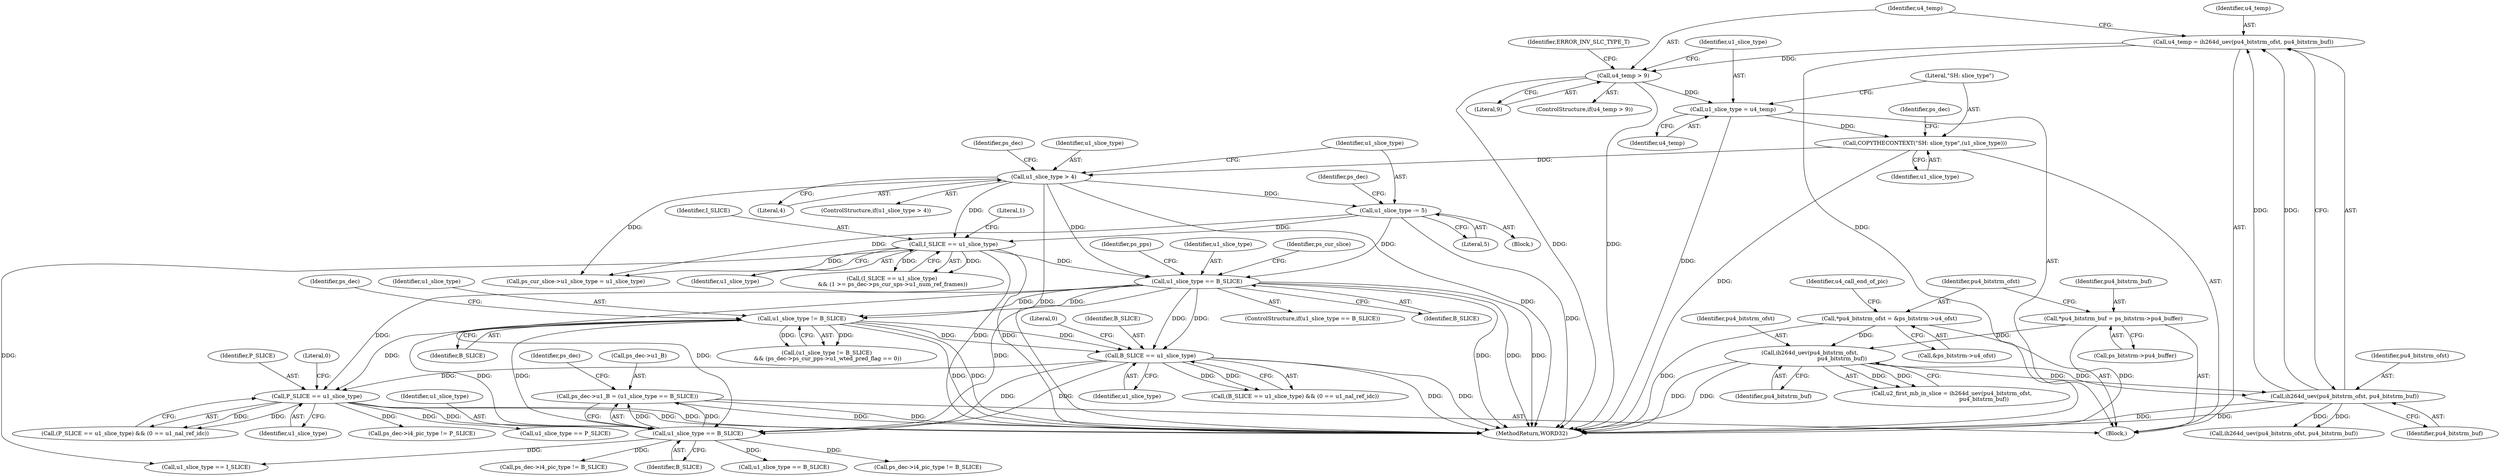digraph "0_Android_494561291a503840f385fbcd11d9bc5f4dc502b8_2@pointer" {
"1002250" [label="(Call,ps_dec->u1_B = (u1_slice_type == B_SLICE))"];
"1002254" [label="(Call,u1_slice_type == B_SLICE)"];
"1001811" [label="(Call,P_SLICE == u1_slice_type)"];
"1001720" [label="(Call,u1_slice_type != B_SLICE)"];
"1001497" [label="(Call,u1_slice_type == B_SLICE)"];
"1000300" [label="(Call,u1_slice_type -= 5)"];
"1000296" [label="(Call,u1_slice_type > 4)"];
"1000287" [label="(Call,COPYTHECONTEXT(\"SH: slice_type\",(u1_slice_type)))"];
"1000284" [label="(Call,u1_slice_type = u4_temp)"];
"1000279" [label="(Call,u4_temp > 9)"];
"1000273" [label="(Call,u4_temp = ih264d_uev(pu4_bitstrm_ofst, pu4_bitstrm_buf))"];
"1000275" [label="(Call,ih264d_uev(pu4_bitstrm_ofst, pu4_bitstrm_buf))"];
"1000235" [label="(Call,ih264d_uev(pu4_bitstrm_ofst,\n                                     pu4_bitstrm_buf))"];
"1000207" [label="(Call,*pu4_bitstrm_ofst = &ps_bitstrm->u4_ofst)"];
"1000201" [label="(Call,*pu4_bitstrm_buf = ps_bitstrm->pu4_buffer)"];
"1000345" [label="(Call,I_SLICE == u1_slice_type)"];
"1001796" [label="(Call,B_SLICE == u1_slice_type)"];
"1001549" [label="(Identifier,ps_pps)"];
"1001721" [label="(Identifier,u1_slice_type)"];
"1001498" [label="(Identifier,u1_slice_type)"];
"1000288" [label="(Literal,\"SH: slice_type\")"];
"1001812" [label="(Identifier,P_SLICE)"];
"1000281" [label="(Literal,9)"];
"1000283" [label="(Identifier,ERROR_INV_SLC_TYPE_T)"];
"1000278" [label="(ControlStructure,if(u4_temp > 9))"];
"1002425" [label="(Call,ps_dec->i4_pic_type != B_SLICE)"];
"1000286" [label="(Identifier,u4_temp)"];
"1000344" [label="(Call,(I_SLICE == u1_slice_type)\n && (1 >= ps_dec->ps_cur_sps->u1_num_ref_frames))"];
"1001496" [label="(ControlStructure,if(u1_slice_type == B_SLICE))"];
"1000235" [label="(Call,ih264d_uev(pu4_bitstrm_ofst,\n                                     pu4_bitstrm_buf))"];
"1002391" [label="(Call,ps_dec->i4_pic_type != P_SLICE)"];
"1000164" [label="(Block,)"];
"1000349" [label="(Literal,1)"];
"1000280" [label="(Identifier,u4_temp)"];
"1001503" [label="(Identifier,ps_cur_slice)"];
"1000416" [label="(Call,ih264d_uev(pu4_bitstrm_ofst, pu4_bitstrm_buf))"];
"1000201" [label="(Call,*pu4_bitstrm_buf = ps_bitstrm->pu4_buffer)"];
"1000298" [label="(Literal,4)"];
"1002251" [label="(Call,ps_dec->u1_B)"];
"1001719" [label="(Call,(u1_slice_type != B_SLICE)\n && (ps_dec->ps_cur_pps->u1_wted_pred_flag == 0))"];
"1000224" [label="(Identifier,u4_call_end_of_pic)"];
"1001798" [label="(Identifier,u1_slice_type)"];
"1001720" [label="(Call,u1_slice_type != B_SLICE)"];
"1002403" [label="(Call,u1_slice_type == P_SLICE)"];
"1000233" [label="(Call,u2_first_mb_in_slice = ih264d_uev(pu4_bitstrm_ofst,\n                                     pu4_bitstrm_buf))"];
"1002250" [label="(Call,ps_dec->u1_B = (u1_slice_type == B_SLICE))"];
"1002368" [label="(Call,u1_slice_type == I_SLICE)"];
"1001810" [label="(Call,(P_SLICE == u1_slice_type) && (0 == u1_nal_ref_idc))"];
"1002255" [label="(Identifier,u1_slice_type)"];
"1000305" [label="(Identifier,ps_dec)"];
"1000287" [label="(Call,COPYTHECONTEXT(\"SH: slice_type\",(u1_slice_type)))"];
"1001499" [label="(Identifier,B_SLICE)"];
"1000237" [label="(Identifier,pu4_bitstrm_buf)"];
"1001800" [label="(Literal,0)"];
"1001796" [label="(Call,B_SLICE == u1_slice_type)"];
"1001795" [label="(Call,(B_SLICE == u1_slice_type) && (0 == u1_nal_ref_idc))"];
"1000346" [label="(Identifier,I_SLICE)"];
"1001811" [label="(Call,P_SLICE == u1_slice_type)"];
"1001497" [label="(Call,u1_slice_type == B_SLICE)"];
"1000296" [label="(Call,u1_slice_type > 4)"];
"1000289" [label="(Identifier,u1_slice_type)"];
"1000276" [label="(Identifier,pu4_bitstrm_ofst)"];
"1000236" [label="(Identifier,pu4_bitstrm_ofst)"];
"1000207" [label="(Call,*pu4_bitstrm_ofst = &ps_bitstrm->u4_ofst)"];
"1000202" [label="(Identifier,pu4_bitstrm_buf)"];
"1000295" [label="(ControlStructure,if(u1_slice_type > 4))"];
"1000285" [label="(Identifier,u1_slice_type)"];
"1000209" [label="(Call,&ps_bitstrm->u4_ofst)"];
"1002256" [label="(Identifier,B_SLICE)"];
"1001815" [label="(Literal,0)"];
"1002544" [label="(MethodReturn,WORD32)"];
"1000300" [label="(Call,u1_slice_type -= 5)"];
"1000301" [label="(Identifier,u1_slice_type)"];
"1001726" [label="(Identifier,ps_dec)"];
"1001447" [label="(Call,ps_cur_slice->u1_slice_type = u1_slice_type)"];
"1000292" [label="(Identifier,ps_dec)"];
"1000284" [label="(Call,u1_slice_type = u4_temp)"];
"1000297" [label="(Identifier,u1_slice_type)"];
"1000273" [label="(Call,u4_temp = ih264d_uev(pu4_bitstrm_ofst, pu4_bitstrm_buf))"];
"1002437" [label="(Call,u1_slice_type == B_SLICE)"];
"1000208" [label="(Identifier,pu4_bitstrm_ofst)"];
"1000275" [label="(Call,ih264d_uev(pu4_bitstrm_ofst, pu4_bitstrm_buf))"];
"1000345" [label="(Call,I_SLICE == u1_slice_type)"];
"1000302" [label="(Literal,5)"];
"1000274" [label="(Identifier,u4_temp)"];
"1000277" [label="(Identifier,pu4_bitstrm_buf)"];
"1000203" [label="(Call,ps_bitstrm->pu4_buffer)"];
"1000299" [label="(Block,)"];
"1000314" [label="(Identifier,ps_dec)"];
"1000347" [label="(Identifier,u1_slice_type)"];
"1002254" [label="(Call,u1_slice_type == B_SLICE)"];
"1001797" [label="(Identifier,B_SLICE)"];
"1001722" [label="(Identifier,B_SLICE)"];
"1002386" [label="(Call,ps_dec->i4_pic_type != B_SLICE)"];
"1002259" [label="(Identifier,ps_dec)"];
"1000279" [label="(Call,u4_temp > 9)"];
"1001813" [label="(Identifier,u1_slice_type)"];
"1002250" -> "1000164"  [label="AST: "];
"1002250" -> "1002254"  [label="CFG: "];
"1002251" -> "1002250"  [label="AST: "];
"1002254" -> "1002250"  [label="AST: "];
"1002259" -> "1002250"  [label="CFG: "];
"1002250" -> "1002544"  [label="DDG: "];
"1002250" -> "1002544"  [label="DDG: "];
"1002254" -> "1002250"  [label="DDG: "];
"1002254" -> "1002250"  [label="DDG: "];
"1002254" -> "1002256"  [label="CFG: "];
"1002255" -> "1002254"  [label="AST: "];
"1002256" -> "1002254"  [label="AST: "];
"1001811" -> "1002254"  [label="DDG: "];
"1001720" -> "1002254"  [label="DDG: "];
"1001720" -> "1002254"  [label="DDG: "];
"1001796" -> "1002254"  [label="DDG: "];
"1001796" -> "1002254"  [label="DDG: "];
"1001497" -> "1002254"  [label="DDG: "];
"1001497" -> "1002254"  [label="DDG: "];
"1002254" -> "1002368"  [label="DDG: "];
"1002254" -> "1002386"  [label="DDG: "];
"1002254" -> "1002425"  [label="DDG: "];
"1002254" -> "1002437"  [label="DDG: "];
"1001811" -> "1001810"  [label="AST: "];
"1001811" -> "1001813"  [label="CFG: "];
"1001812" -> "1001811"  [label="AST: "];
"1001813" -> "1001811"  [label="AST: "];
"1001815" -> "1001811"  [label="CFG: "];
"1001810" -> "1001811"  [label="CFG: "];
"1001811" -> "1002544"  [label="DDG: "];
"1001811" -> "1002544"  [label="DDG: "];
"1001811" -> "1001810"  [label="DDG: "];
"1001811" -> "1001810"  [label="DDG: "];
"1001720" -> "1001811"  [label="DDG: "];
"1001796" -> "1001811"  [label="DDG: "];
"1001497" -> "1001811"  [label="DDG: "];
"1001811" -> "1002391"  [label="DDG: "];
"1001811" -> "1002403"  [label="DDG: "];
"1001720" -> "1001719"  [label="AST: "];
"1001720" -> "1001722"  [label="CFG: "];
"1001721" -> "1001720"  [label="AST: "];
"1001722" -> "1001720"  [label="AST: "];
"1001726" -> "1001720"  [label="CFG: "];
"1001719" -> "1001720"  [label="CFG: "];
"1001720" -> "1002544"  [label="DDG: "];
"1001720" -> "1002544"  [label="DDG: "];
"1001720" -> "1001719"  [label="DDG: "];
"1001720" -> "1001719"  [label="DDG: "];
"1001497" -> "1001720"  [label="DDG: "];
"1001497" -> "1001720"  [label="DDG: "];
"1001720" -> "1001796"  [label="DDG: "];
"1001720" -> "1001796"  [label="DDG: "];
"1001497" -> "1001496"  [label="AST: "];
"1001497" -> "1001499"  [label="CFG: "];
"1001498" -> "1001497"  [label="AST: "];
"1001499" -> "1001497"  [label="AST: "];
"1001503" -> "1001497"  [label="CFG: "];
"1001549" -> "1001497"  [label="CFG: "];
"1001497" -> "1002544"  [label="DDG: "];
"1001497" -> "1002544"  [label="DDG: "];
"1001497" -> "1002544"  [label="DDG: "];
"1000300" -> "1001497"  [label="DDG: "];
"1000345" -> "1001497"  [label="DDG: "];
"1000296" -> "1001497"  [label="DDG: "];
"1001497" -> "1001796"  [label="DDG: "];
"1001497" -> "1001796"  [label="DDG: "];
"1000300" -> "1000299"  [label="AST: "];
"1000300" -> "1000302"  [label="CFG: "];
"1000301" -> "1000300"  [label="AST: "];
"1000302" -> "1000300"  [label="AST: "];
"1000305" -> "1000300"  [label="CFG: "];
"1000300" -> "1002544"  [label="DDG: "];
"1000296" -> "1000300"  [label="DDG: "];
"1000300" -> "1000345"  [label="DDG: "];
"1000300" -> "1001447"  [label="DDG: "];
"1000296" -> "1000295"  [label="AST: "];
"1000296" -> "1000298"  [label="CFG: "];
"1000297" -> "1000296"  [label="AST: "];
"1000298" -> "1000296"  [label="AST: "];
"1000301" -> "1000296"  [label="CFG: "];
"1000314" -> "1000296"  [label="CFG: "];
"1000296" -> "1002544"  [label="DDG: "];
"1000296" -> "1002544"  [label="DDG: "];
"1000287" -> "1000296"  [label="DDG: "];
"1000296" -> "1000345"  [label="DDG: "];
"1000296" -> "1001447"  [label="DDG: "];
"1000287" -> "1000164"  [label="AST: "];
"1000287" -> "1000289"  [label="CFG: "];
"1000288" -> "1000287"  [label="AST: "];
"1000289" -> "1000287"  [label="AST: "];
"1000292" -> "1000287"  [label="CFG: "];
"1000287" -> "1002544"  [label="DDG: "];
"1000284" -> "1000287"  [label="DDG: "];
"1000284" -> "1000164"  [label="AST: "];
"1000284" -> "1000286"  [label="CFG: "];
"1000285" -> "1000284"  [label="AST: "];
"1000286" -> "1000284"  [label="AST: "];
"1000288" -> "1000284"  [label="CFG: "];
"1000284" -> "1002544"  [label="DDG: "];
"1000279" -> "1000284"  [label="DDG: "];
"1000279" -> "1000278"  [label="AST: "];
"1000279" -> "1000281"  [label="CFG: "];
"1000280" -> "1000279"  [label="AST: "];
"1000281" -> "1000279"  [label="AST: "];
"1000283" -> "1000279"  [label="CFG: "];
"1000285" -> "1000279"  [label="CFG: "];
"1000279" -> "1002544"  [label="DDG: "];
"1000279" -> "1002544"  [label="DDG: "];
"1000273" -> "1000279"  [label="DDG: "];
"1000273" -> "1000164"  [label="AST: "];
"1000273" -> "1000275"  [label="CFG: "];
"1000274" -> "1000273"  [label="AST: "];
"1000275" -> "1000273"  [label="AST: "];
"1000280" -> "1000273"  [label="CFG: "];
"1000273" -> "1002544"  [label="DDG: "];
"1000275" -> "1000273"  [label="DDG: "];
"1000275" -> "1000273"  [label="DDG: "];
"1000275" -> "1000277"  [label="CFG: "];
"1000276" -> "1000275"  [label="AST: "];
"1000277" -> "1000275"  [label="AST: "];
"1000275" -> "1002544"  [label="DDG: "];
"1000275" -> "1002544"  [label="DDG: "];
"1000235" -> "1000275"  [label="DDG: "];
"1000235" -> "1000275"  [label="DDG: "];
"1000275" -> "1000416"  [label="DDG: "];
"1000275" -> "1000416"  [label="DDG: "];
"1000235" -> "1000233"  [label="AST: "];
"1000235" -> "1000237"  [label="CFG: "];
"1000236" -> "1000235"  [label="AST: "];
"1000237" -> "1000235"  [label="AST: "];
"1000233" -> "1000235"  [label="CFG: "];
"1000235" -> "1002544"  [label="DDG: "];
"1000235" -> "1002544"  [label="DDG: "];
"1000235" -> "1000233"  [label="DDG: "];
"1000235" -> "1000233"  [label="DDG: "];
"1000207" -> "1000235"  [label="DDG: "];
"1000201" -> "1000235"  [label="DDG: "];
"1000207" -> "1000164"  [label="AST: "];
"1000207" -> "1000209"  [label="CFG: "];
"1000208" -> "1000207"  [label="AST: "];
"1000209" -> "1000207"  [label="AST: "];
"1000224" -> "1000207"  [label="CFG: "];
"1000207" -> "1002544"  [label="DDG: "];
"1000201" -> "1000164"  [label="AST: "];
"1000201" -> "1000203"  [label="CFG: "];
"1000202" -> "1000201"  [label="AST: "];
"1000203" -> "1000201"  [label="AST: "];
"1000208" -> "1000201"  [label="CFG: "];
"1000201" -> "1002544"  [label="DDG: "];
"1000345" -> "1000344"  [label="AST: "];
"1000345" -> "1000347"  [label="CFG: "];
"1000346" -> "1000345"  [label="AST: "];
"1000347" -> "1000345"  [label="AST: "];
"1000349" -> "1000345"  [label="CFG: "];
"1000344" -> "1000345"  [label="CFG: "];
"1000345" -> "1002544"  [label="DDG: "];
"1000345" -> "1002544"  [label="DDG: "];
"1000345" -> "1000344"  [label="DDG: "];
"1000345" -> "1000344"  [label="DDG: "];
"1000345" -> "1001447"  [label="DDG: "];
"1000345" -> "1002368"  [label="DDG: "];
"1001796" -> "1001795"  [label="AST: "];
"1001796" -> "1001798"  [label="CFG: "];
"1001797" -> "1001796"  [label="AST: "];
"1001798" -> "1001796"  [label="AST: "];
"1001800" -> "1001796"  [label="CFG: "];
"1001795" -> "1001796"  [label="CFG: "];
"1001796" -> "1002544"  [label="DDG: "];
"1001796" -> "1002544"  [label="DDG: "];
"1001796" -> "1001795"  [label="DDG: "];
"1001796" -> "1001795"  [label="DDG: "];
}
